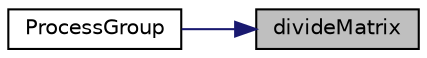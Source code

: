 digraph "divideMatrix"
{
 // LATEX_PDF_SIZE
  edge [fontname="Helvetica",fontsize="10",labelfontname="Helvetica",labelfontsize="10"];
  node [fontname="Helvetica",fontsize="10",shape=record];
  rankdir="RL";
  Node1 [label="divideMatrix",height=0.2,width=0.4,color="black", fillcolor="grey75", style="filled", fontcolor="black",tooltip="Esta função irá dividir todos os elementos de uma matriz por um determinado valor."];
  Node1 -> Node2 [dir="back",color="midnightblue",fontsize="10",style="solid",fontname="Helvetica"];
  Node2 [label="ProcessGroup",height=0.2,width=0.4,color="black", fillcolor="white", style="filled",URL="$processGroup_8C.html#a0d8e8f735e382523c2be67cd8335ff8c",tooltip=" "];
}
